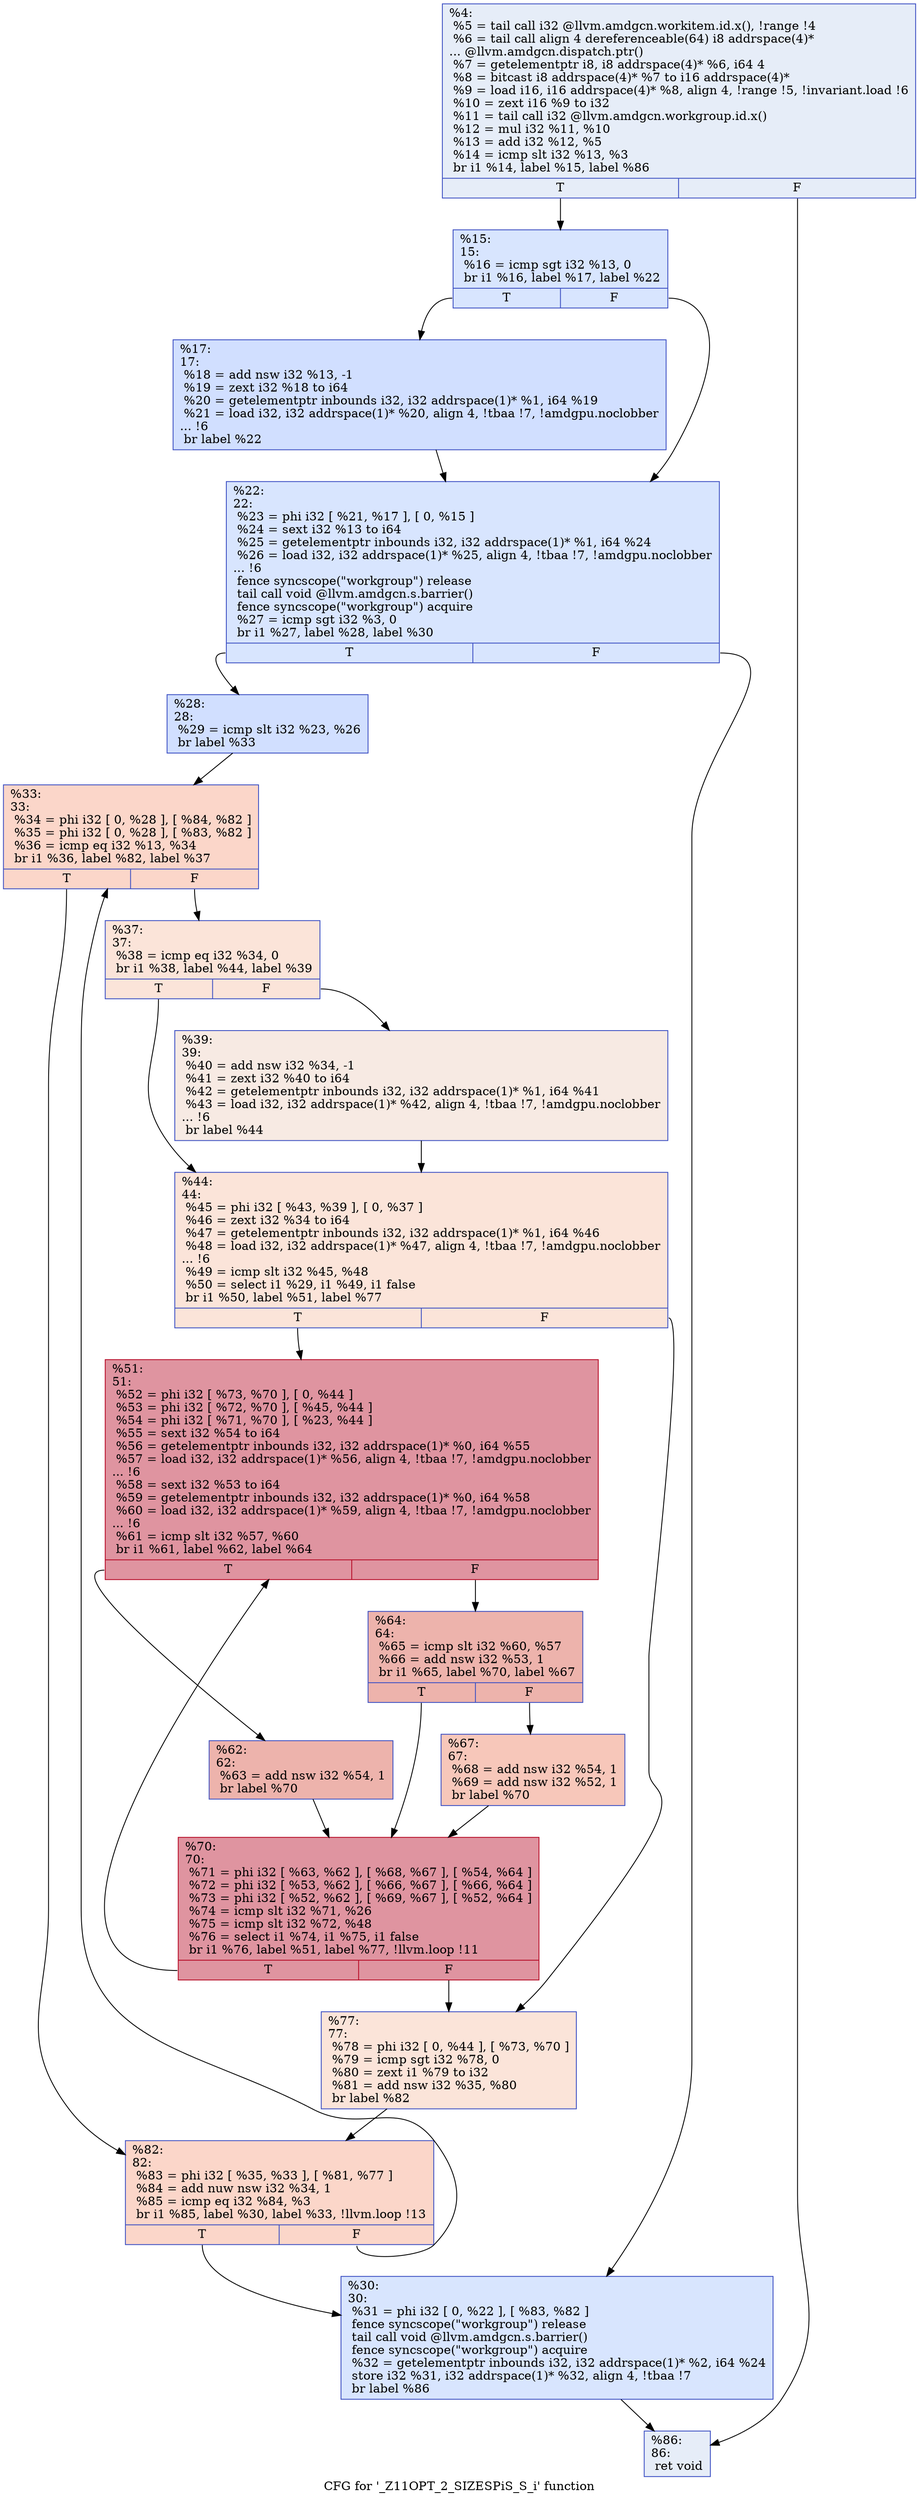 digraph "CFG for '_Z11OPT_2_SIZESPiS_S_i' function" {
	label="CFG for '_Z11OPT_2_SIZESPiS_S_i' function";

	Node0x5ebdff0 [shape=record,color="#3d50c3ff", style=filled, fillcolor="#c7d7f070",label="{%4:\l  %5 = tail call i32 @llvm.amdgcn.workitem.id.x(), !range !4\l  %6 = tail call align 4 dereferenceable(64) i8 addrspace(4)*\l... @llvm.amdgcn.dispatch.ptr()\l  %7 = getelementptr i8, i8 addrspace(4)* %6, i64 4\l  %8 = bitcast i8 addrspace(4)* %7 to i16 addrspace(4)*\l  %9 = load i16, i16 addrspace(4)* %8, align 4, !range !5, !invariant.load !6\l  %10 = zext i16 %9 to i32\l  %11 = tail call i32 @llvm.amdgcn.workgroup.id.x()\l  %12 = mul i32 %11, %10\l  %13 = add i32 %12, %5\l  %14 = icmp slt i32 %13, %3\l  br i1 %14, label %15, label %86\l|{<s0>T|<s1>F}}"];
	Node0x5ebdff0:s0 -> Node0x5ebfec0;
	Node0x5ebdff0:s1 -> Node0x5ebff50;
	Node0x5ebfec0 [shape=record,color="#3d50c3ff", style=filled, fillcolor="#a7c5fe70",label="{%15:\l15:                                               \l  %16 = icmp sgt i32 %13, 0\l  br i1 %16, label %17, label %22\l|{<s0>T|<s1>F}}"];
	Node0x5ebfec0:s0 -> Node0x5ebf6f0;
	Node0x5ebfec0:s1 -> Node0x5ec0230;
	Node0x5ebf6f0 [shape=record,color="#3d50c3ff", style=filled, fillcolor="#96b7ff70",label="{%17:\l17:                                               \l  %18 = add nsw i32 %13, -1\l  %19 = zext i32 %18 to i64\l  %20 = getelementptr inbounds i32, i32 addrspace(1)* %1, i64 %19\l  %21 = load i32, i32 addrspace(1)* %20, align 4, !tbaa !7, !amdgpu.noclobber\l... !6\l  br label %22\l}"];
	Node0x5ebf6f0 -> Node0x5ec0230;
	Node0x5ec0230 [shape=record,color="#3d50c3ff", style=filled, fillcolor="#a7c5fe70",label="{%22:\l22:                                               \l  %23 = phi i32 [ %21, %17 ], [ 0, %15 ]\l  %24 = sext i32 %13 to i64\l  %25 = getelementptr inbounds i32, i32 addrspace(1)* %1, i64 %24\l  %26 = load i32, i32 addrspace(1)* %25, align 4, !tbaa !7, !amdgpu.noclobber\l... !6\l  fence syncscope(\"workgroup\") release\l  tail call void @llvm.amdgcn.s.barrier()\l  fence syncscope(\"workgroup\") acquire\l  %27 = icmp sgt i32 %3, 0\l  br i1 %27, label %28, label %30\l|{<s0>T|<s1>F}}"];
	Node0x5ec0230:s0 -> Node0x5ec1980;
	Node0x5ec0230:s1 -> Node0x5ec1a10;
	Node0x5ec1980 [shape=record,color="#3d50c3ff", style=filled, fillcolor="#96b7ff70",label="{%28:\l28:                                               \l  %29 = icmp slt i32 %23, %26\l  br label %33\l}"];
	Node0x5ec1980 -> Node0x5ec1be0;
	Node0x5ec1a10 [shape=record,color="#3d50c3ff", style=filled, fillcolor="#a7c5fe70",label="{%30:\l30:                                               \l  %31 = phi i32 [ 0, %22 ], [ %83, %82 ]\l  fence syncscope(\"workgroup\") release\l  tail call void @llvm.amdgcn.s.barrier()\l  fence syncscope(\"workgroup\") acquire\l  %32 = getelementptr inbounds i32, i32 addrspace(1)* %2, i64 %24\l  store i32 %31, i32 addrspace(1)* %32, align 4, !tbaa !7\l  br label %86\l}"];
	Node0x5ec1a10 -> Node0x5ebff50;
	Node0x5ec1be0 [shape=record,color="#3d50c3ff", style=filled, fillcolor="#f6a38570",label="{%33:\l33:                                               \l  %34 = phi i32 [ 0, %28 ], [ %84, %82 ]\l  %35 = phi i32 [ 0, %28 ], [ %83, %82 ]\l  %36 = icmp eq i32 %13, %34\l  br i1 %36, label %82, label %37\l|{<s0>T|<s1>F}}"];
	Node0x5ec1be0:s0 -> Node0x5ec1ca0;
	Node0x5ec1be0:s1 -> Node0x5ec24a0;
	Node0x5ec24a0 [shape=record,color="#3d50c3ff", style=filled, fillcolor="#f5c1a970",label="{%37:\l37:                                               \l  %38 = icmp eq i32 %34, 0\l  br i1 %38, label %44, label %39\l|{<s0>T|<s1>F}}"];
	Node0x5ec24a0:s0 -> Node0x5ec2630;
	Node0x5ec24a0:s1 -> Node0x5ec2680;
	Node0x5ec2680 [shape=record,color="#3d50c3ff", style=filled, fillcolor="#eed0c070",label="{%39:\l39:                                               \l  %40 = add nsw i32 %34, -1\l  %41 = zext i32 %40 to i64\l  %42 = getelementptr inbounds i32, i32 addrspace(1)* %1, i64 %41\l  %43 = load i32, i32 addrspace(1)* %42, align 4, !tbaa !7, !amdgpu.noclobber\l... !6\l  br label %44\l}"];
	Node0x5ec2680 -> Node0x5ec2630;
	Node0x5ec2630 [shape=record,color="#3d50c3ff", style=filled, fillcolor="#f5c1a970",label="{%44:\l44:                                               \l  %45 = phi i32 [ %43, %39 ], [ 0, %37 ]\l  %46 = zext i32 %34 to i64\l  %47 = getelementptr inbounds i32, i32 addrspace(1)* %1, i64 %46\l  %48 = load i32, i32 addrspace(1)* %47, align 4, !tbaa !7, !amdgpu.noclobber\l... !6\l  %49 = icmp slt i32 %45, %48\l  %50 = select i1 %29, i1 %49, i1 false\l  br i1 %50, label %51, label %77\l|{<s0>T|<s1>F}}"];
	Node0x5ec2630:s0 -> Node0x5ec2db0;
	Node0x5ec2630:s1 -> Node0x5ec2e40;
	Node0x5ec2db0 [shape=record,color="#b70d28ff", style=filled, fillcolor="#b70d2870",label="{%51:\l51:                                               \l  %52 = phi i32 [ %73, %70 ], [ 0, %44 ]\l  %53 = phi i32 [ %72, %70 ], [ %45, %44 ]\l  %54 = phi i32 [ %71, %70 ], [ %23, %44 ]\l  %55 = sext i32 %54 to i64\l  %56 = getelementptr inbounds i32, i32 addrspace(1)* %0, i64 %55\l  %57 = load i32, i32 addrspace(1)* %56, align 4, !tbaa !7, !amdgpu.noclobber\l... !6\l  %58 = sext i32 %53 to i64\l  %59 = getelementptr inbounds i32, i32 addrspace(1)* %0, i64 %58\l  %60 = load i32, i32 addrspace(1)* %59, align 4, !tbaa !7, !amdgpu.noclobber\l... !6\l  %61 = icmp slt i32 %57, %60\l  br i1 %61, label %62, label %64\l|{<s0>T|<s1>F}}"];
	Node0x5ec2db0:s0 -> Node0x5ec3770;
	Node0x5ec2db0:s1 -> Node0x5ec3800;
	Node0x5ec3770 [shape=record,color="#3d50c3ff", style=filled, fillcolor="#d6524470",label="{%62:\l62:                                               \l  %63 = add nsw i32 %54, 1\l  br label %70\l}"];
	Node0x5ec3770 -> Node0x5ec2fb0;
	Node0x5ec3800 [shape=record,color="#3d50c3ff", style=filled, fillcolor="#d6524470",label="{%64:\l64:                                               \l  %65 = icmp slt i32 %60, %57\l  %66 = add nsw i32 %53, 1\l  br i1 %65, label %70, label %67\l|{<s0>T|<s1>F}}"];
	Node0x5ec3800:s0 -> Node0x5ec2fb0;
	Node0x5ec3800:s1 -> Node0x5ec21c0;
	Node0x5ec21c0 [shape=record,color="#3d50c3ff", style=filled, fillcolor="#ec7f6370",label="{%67:\l67:                                               \l  %68 = add nsw i32 %54, 1\l  %69 = add nsw i32 %52, 1\l  br label %70\l}"];
	Node0x5ec21c0 -> Node0x5ec2fb0;
	Node0x5ec2fb0 [shape=record,color="#b70d28ff", style=filled, fillcolor="#b70d2870",label="{%70:\l70:                                               \l  %71 = phi i32 [ %63, %62 ], [ %68, %67 ], [ %54, %64 ]\l  %72 = phi i32 [ %53, %62 ], [ %66, %67 ], [ %66, %64 ]\l  %73 = phi i32 [ %52, %62 ], [ %69, %67 ], [ %52, %64 ]\l  %74 = icmp slt i32 %71, %26\l  %75 = icmp slt i32 %72, %48\l  %76 = select i1 %74, i1 %75, i1 false\l  br i1 %76, label %51, label %77, !llvm.loop !11\l|{<s0>T|<s1>F}}"];
	Node0x5ec2fb0:s0 -> Node0x5ec2db0;
	Node0x5ec2fb0:s1 -> Node0x5ec2e40;
	Node0x5ec2e40 [shape=record,color="#3d50c3ff", style=filled, fillcolor="#f5c1a970",label="{%77:\l77:                                               \l  %78 = phi i32 [ 0, %44 ], [ %73, %70 ]\l  %79 = icmp sgt i32 %78, 0\l  %80 = zext i1 %79 to i32\l  %81 = add nsw i32 %35, %80\l  br label %82\l}"];
	Node0x5ec2e40 -> Node0x5ec1ca0;
	Node0x5ec1ca0 [shape=record,color="#3d50c3ff", style=filled, fillcolor="#f6a38570",label="{%82:\l82:                                               \l  %83 = phi i32 [ %35, %33 ], [ %81, %77 ]\l  %84 = add nuw nsw i32 %34, 1\l  %85 = icmp eq i32 %84, %3\l  br i1 %85, label %30, label %33, !llvm.loop !13\l|{<s0>T|<s1>F}}"];
	Node0x5ec1ca0:s0 -> Node0x5ec1a10;
	Node0x5ec1ca0:s1 -> Node0x5ec1be0;
	Node0x5ebff50 [shape=record,color="#3d50c3ff", style=filled, fillcolor="#c7d7f070",label="{%86:\l86:                                               \l  ret void\l}"];
}
